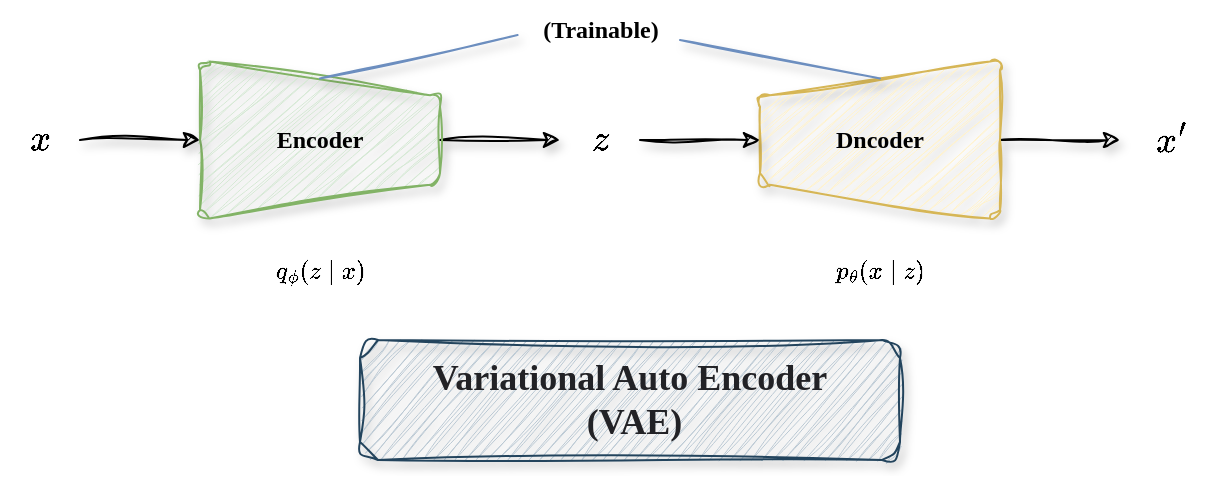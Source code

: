 <mxfile version="24.8.0" pages="2">
  <diagram name="VAE" id="jjXJwp8Yex_y8ALbM6vp">
    <mxGraphModel dx="1077" dy="648" grid="1" gridSize="10" guides="1" tooltips="1" connect="1" arrows="1" fold="1" page="1" pageScale="1" pageWidth="1169" pageHeight="827" math="1" shadow="0">
      <root>
        <mxCell id="0" />
        <mxCell id="1" parent="0" />
        <mxCell id="TUz3deqtGDAToWgcLmCs-22" style="edgeStyle=orthogonalEdgeStyle;rounded=0;orthogonalLoop=1;jettySize=auto;html=1;exitX=0.5;exitY=0;exitDx=0;exitDy=0;strokeColor=#000000;sketch=1;curveFitting=1;jiggle=2;shadow=1;fontFamily=字语青梅硬笔;" parent="1" source="TUz3deqtGDAToWgcLmCs-19" target="TUz3deqtGDAToWgcLmCs-21" edge="1">
          <mxGeometry relative="1" as="geometry" />
        </mxCell>
        <mxCell id="TUz3deqtGDAToWgcLmCs-19" value="&lt;b&gt;Encoder&lt;/b&gt;" style="verticalLabelPosition=middle;verticalAlign=middle;html=1;shape=trapezoid;perimeter=trapezoidPerimeter;whiteSpace=wrap;size=0.23;arcSize=10;flipV=1;labelPosition=center;align=center;rounded=1;shadow=1;direction=south;fillColor=#d5e8d4;strokeColor=#82b366;sketch=1;curveFitting=1;jiggle=2;fontFamily=字语青梅硬笔;" parent="1" vertex="1">
          <mxGeometry x="160" y="360" width="120" height="80" as="geometry" />
        </mxCell>
        <mxCell id="TUz3deqtGDAToWgcLmCs-29" style="edgeStyle=orthogonalEdgeStyle;rounded=0;orthogonalLoop=1;jettySize=auto;html=1;shadow=1;sketch=1;curveFitting=1;jiggle=2;fontFamily=字语青梅硬笔;" parent="1" source="TUz3deqtGDAToWgcLmCs-20" target="TUz3deqtGDAToWgcLmCs-28" edge="1">
          <mxGeometry relative="1" as="geometry" />
        </mxCell>
        <mxCell id="TUz3deqtGDAToWgcLmCs-20" value="&lt;b&gt;Dncoder&lt;/b&gt;" style="verticalLabelPosition=middle;verticalAlign=middle;html=1;shape=trapezoid;perimeter=trapezoidPerimeter;whiteSpace=wrap;size=0.23;arcSize=10;flipV=1;labelPosition=center;align=center;rounded=1;shadow=1;direction=north;fillColor=#fff2cc;strokeColor=#d6b656;sketch=1;curveFitting=1;jiggle=2;fontFamily=字语青梅硬笔;" parent="1" vertex="1">
          <mxGeometry x="440" y="360" width="120" height="80" as="geometry" />
        </mxCell>
        <mxCell id="TUz3deqtGDAToWgcLmCs-23" style="edgeStyle=orthogonalEdgeStyle;rounded=0;orthogonalLoop=1;jettySize=auto;html=1;entryX=0.5;entryY=0;entryDx=0;entryDy=0;strokeColor=#000000;sketch=1;curveFitting=1;jiggle=2;shadow=1;fontFamily=字语青梅硬笔;" parent="1" source="TUz3deqtGDAToWgcLmCs-21" target="TUz3deqtGDAToWgcLmCs-20" edge="1">
          <mxGeometry relative="1" as="geometry" />
        </mxCell>
        <mxCell id="TUz3deqtGDAToWgcLmCs-21" value="&lt;font style=&quot;font-size: 18px;&quot;&gt;`z`&lt;/font&gt;" style="text;html=1;align=center;verticalAlign=middle;resizable=0;points=[];autosize=1;strokeColor=none;fillColor=none;fontFamily=字语青梅硬笔;" parent="1" vertex="1">
          <mxGeometry x="340" y="380" width="40" height="40" as="geometry" />
        </mxCell>
        <mxCell id="TUz3deqtGDAToWgcLmCs-26" style="edgeStyle=orthogonalEdgeStyle;rounded=0;orthogonalLoop=1;jettySize=auto;html=1;entryX=0.5;entryY=1;entryDx=0;entryDy=0;shadow=1;sketch=1;curveFitting=1;jiggle=2;fontFamily=字语青梅硬笔;" parent="1" source="TUz3deqtGDAToWgcLmCs-25" target="TUz3deqtGDAToWgcLmCs-19" edge="1">
          <mxGeometry relative="1" as="geometry" />
        </mxCell>
        <mxCell id="TUz3deqtGDAToWgcLmCs-25" value="&lt;font style=&quot;font-size: 18px;&quot;&gt;`x`&lt;/font&gt;" style="text;html=1;align=center;verticalAlign=middle;resizable=0;points=[];autosize=1;strokeColor=none;fillColor=none;fontFamily=字语青梅硬笔;" parent="1" vertex="1">
          <mxGeometry x="60" y="380" width="40" height="40" as="geometry" />
        </mxCell>
        <mxCell id="TUz3deqtGDAToWgcLmCs-28" value="&lt;font style=&quot;font-size: 18px;&quot;&gt;`x^&#39;`&lt;/font&gt;" style="text;html=1;align=center;verticalAlign=middle;resizable=0;points=[];autosize=1;strokeColor=none;fillColor=none;fontFamily=字语青梅硬笔;" parent="1" vertex="1">
          <mxGeometry x="620" y="380" width="50" height="40" as="geometry" />
        </mxCell>
        <mxCell id="TUz3deqtGDAToWgcLmCs-30" value="`q_{\phi}(z|x)`" style="text;html=1;align=center;verticalAlign=middle;resizable=0;points=[];autosize=1;strokeColor=none;fillColor=none;fontFamily=字语青梅硬笔;" parent="1" vertex="1">
          <mxGeometry x="180" y="450" width="80" height="30" as="geometry" />
        </mxCell>
        <mxCell id="TUz3deqtGDAToWgcLmCs-31" value="`p_{\theta}(x|z)`" style="text;html=1;align=center;verticalAlign=middle;resizable=0;points=[];autosize=1;strokeColor=none;fillColor=none;fontFamily=字语青梅硬笔;" parent="1" vertex="1">
          <mxGeometry x="455" y="450" width="90" height="30" as="geometry" />
        </mxCell>
        <mxCell id="TUz3deqtGDAToWgcLmCs-32" value="&lt;font&gt;&lt;b&gt;(Trainable)&lt;/b&gt;&lt;/font&gt;" style="text;html=1;align=center;verticalAlign=middle;resizable=0;points=[];autosize=1;strokeColor=none;fillColor=none;fontFamily=字语青梅硬笔;" parent="1" vertex="1">
          <mxGeometry x="320" y="330" width="80" height="30" as="geometry" />
        </mxCell>
        <mxCell id="TUz3deqtGDAToWgcLmCs-33" value="" style="endArrow=none;html=1;rounded=0;shadow=1;sketch=1;curveFitting=1;jiggle=2;exitX=0;exitY=0.5;exitDx=0;exitDy=0;fillColor=#dae8fc;strokeColor=#6c8ebf;entryX=-0.015;entryY=0.584;entryDx=0;entryDy=0;entryPerimeter=0;fontFamily=字语青梅硬笔;" parent="1" source="TUz3deqtGDAToWgcLmCs-19" target="TUz3deqtGDAToWgcLmCs-32" edge="1">
          <mxGeometry width="50" height="50" relative="1" as="geometry">
            <mxPoint x="220" y="350" as="sourcePoint" />
            <mxPoint x="320" y="320" as="targetPoint" />
          </mxGeometry>
        </mxCell>
        <mxCell id="TUz3deqtGDAToWgcLmCs-35" value="" style="endArrow=none;html=1;rounded=0;entryX=1;entryY=0.667;entryDx=0;entryDy=0;entryPerimeter=0;exitX=1;exitY=0.5;exitDx=0;exitDy=0;shadow=1;sketch=1;curveFitting=1;jiggle=2;fillColor=#dae8fc;strokeColor=#6c8ebf;fontFamily=字语青梅硬笔;" parent="1" source="TUz3deqtGDAToWgcLmCs-20" target="TUz3deqtGDAToWgcLmCs-32" edge="1">
          <mxGeometry width="50" height="50" relative="1" as="geometry">
            <mxPoint x="510" y="350" as="sourcePoint" />
            <mxPoint x="560" y="300" as="targetPoint" />
          </mxGeometry>
        </mxCell>
        <mxCell id="TUz3deqtGDAToWgcLmCs-37" value="&lt;h1 class=&quot;title-article&quot; id=&quot;articleContentId&quot; style=&quot;box-sizing: border-box; outline: 0px; margin: 0px; padding: 0px; overflow-wrap: break-word; word-break: break-all; font-size: 18px;&quot;&gt;&lt;font color=&quot;#222226&quot; style=&quot;font-size: 18px;&quot;&gt;&lt;span style=&quot;font-variant-ligatures: common-ligatures;&quot;&gt;Variational Auto Encoder&lt;/span&gt;&lt;/font&gt;&lt;/h1&gt;&lt;h1 class=&quot;title-article&quot; id=&quot;articleContentId&quot; style=&quot;box-sizing: border-box; outline: 0px; margin: 0px; padding: 0px; overflow-wrap: break-word; word-break: break-all; font-size: 18px;&quot;&gt;&lt;font color=&quot;#222226&quot; style=&quot;font-size: 18px;&quot;&gt;&lt;span style=&quot;font-variant-ligatures: common-ligatures;&quot;&gt;&amp;nbsp;(VAE)&lt;/span&gt;&lt;/font&gt;&lt;br&gt;&lt;/h1&gt;" style="rounded=1;whiteSpace=wrap;html=1;sketch=1;curveFitting=1;jiggle=2;glass=0;shadow=1;fillColor=#bac8d3;strokeColor=#23445d;fontFamily=字语青梅硬笔;" parent="1" vertex="1">
          <mxGeometry x="240" y="500" width="270" height="60" as="geometry" />
        </mxCell>
      </root>
    </mxGraphModel>
  </diagram>
  <diagram id="wz8EFcy0Fja30lx42I_F" name="Diffusion model">
    <mxGraphModel dx="893" dy="537" grid="1" gridSize="10" guides="1" tooltips="1" connect="1" arrows="1" fold="1" page="1" pageScale="1" pageWidth="1169" pageHeight="827" math="1" shadow="0">
      <root>
        <mxCell id="0" />
        <mxCell id="1" parent="0" />
        <mxCell id="OEYq5DGIKir6SveBL2qX-1" value="&lt;font style=&quot;font-size: 18px;&quot;&gt;Forward process&lt;/font&gt;" style="text;html=1;align=center;verticalAlign=middle;resizable=0;points=[];autosize=1;strokeColor=none;fillColor=none;fontSize=24;fontStyle=1;fontFamily=字语青梅硬笔;" parent="1" vertex="1">
          <mxGeometry x="500" y="200" width="120" height="40" as="geometry" />
        </mxCell>
        <mxCell id="OEYq5DGIKir6SveBL2qX-2" value="&lt;font style=&quot;font-size: 24px;&quot;&gt;`x_0`&lt;/font&gt;" style="text;html=1;align=center;verticalAlign=middle;resizable=0;points=[];autosize=1;strokeColor=none;fillColor=none;" parent="1" vertex="1">
          <mxGeometry x="280" y="260" width="80" height="40" as="geometry" />
        </mxCell>
        <mxCell id="OEYq5DGIKir6SveBL2qX-3" value="&lt;font style=&quot;font-size: 24px;&quot;&gt;`x_1`&lt;/font&gt;" style="text;html=1;align=center;verticalAlign=middle;resizable=0;points=[];autosize=1;strokeColor=none;fillColor=none;" parent="1" vertex="1">
          <mxGeometry x="440" y="260" width="80" height="40" as="geometry" />
        </mxCell>
        <mxCell id="YNjl10qvKsxLGet_-_s1-1" value="&lt;font style=&quot;font-size: 24px;&quot;&gt;`\cdots`&lt;/font&gt;" style="text;html=1;align=center;verticalAlign=middle;resizable=0;points=[];autosize=1;strokeColor=none;fillColor=none;" vertex="1" parent="1">
          <mxGeometry x="591" y="260" width="100" height="40" as="geometry" />
        </mxCell>
        <mxCell id="YNjl10qvKsxLGet_-_s1-2" value="&lt;font style=&quot;font-size: 24px;&quot; face=&quot;字语青梅硬笔&quot;&gt;`x_T`&lt;/font&gt;" style="text;html=1;align=center;verticalAlign=middle;resizable=0;points=[];autosize=1;strokeColor=none;fillColor=none;" vertex="1" parent="1">
          <mxGeometry x="770" y="260" width="60" height="40" as="geometry" />
        </mxCell>
        <mxCell id="YNjl10qvKsxLGet_-_s1-4" value="" style="endArrow=classic;html=1;rounded=0;entryX=-0.008;entryY=0.242;entryDx=0;entryDy=0;entryPerimeter=0;fillColor=#d5e8d4;strokeColor=#82b366;endFill=1;sketch=1;curveFitting=1;jiggle=2;shadow=1;align=center;" edge="1" parent="1" target="OEYq5DGIKir6SveBL2qX-3">
          <mxGeometry width="50" height="50" relative="1" as="geometry">
            <mxPoint x="360" y="270" as="sourcePoint" />
            <mxPoint x="400" y="220" as="targetPoint" />
          </mxGeometry>
        </mxCell>
        <mxCell id="YNjl10qvKsxLGet_-_s1-6" value="" style="endArrow=classic;html=1;rounded=0;entryX=-0.008;entryY=0.242;entryDx=0;entryDy=0;entryPerimeter=0;fillColor=#d5e8d4;strokeColor=#82b366;endFill=1;sketch=1;curveFitting=1;jiggle=2;shadow=1;align=center;" edge="1" parent="1">
          <mxGeometry width="50" height="50" relative="1" as="geometry">
            <mxPoint x="520" y="270" as="sourcePoint" />
            <mxPoint x="599" y="270" as="targetPoint" />
          </mxGeometry>
        </mxCell>
        <mxCell id="YNjl10qvKsxLGet_-_s1-7" value="" style="endArrow=classic;html=1;rounded=0;entryX=-0.008;entryY=0.242;entryDx=0;entryDy=0;entryPerimeter=0;fillColor=#d5e8d4;strokeColor=#82b366;endFill=1;sketch=1;curveFitting=1;jiggle=2;shadow=1;align=center;" edge="1" parent="1">
          <mxGeometry width="50" height="50" relative="1" as="geometry">
            <mxPoint x="681" y="270" as="sourcePoint" />
            <mxPoint x="760" y="270" as="targetPoint" />
          </mxGeometry>
        </mxCell>
        <mxCell id="YNjl10qvKsxLGet_-_s1-9" value="" style="endArrow=none;html=1;rounded=0;entryX=-0.008;entryY=0.242;entryDx=0;entryDy=0;entryPerimeter=0;fillColor=#dae8fc;strokeColor=#6c8ebf;endFill=0;sketch=1;curveFitting=1;jiggle=2;shadow=1;startArrow=classic;startFill=1;align=center;" edge="1" parent="1">
          <mxGeometry width="50" height="50" relative="1" as="geometry">
            <mxPoint x="360" y="290.32" as="sourcePoint" />
            <mxPoint x="439" y="290.32" as="targetPoint" />
          </mxGeometry>
        </mxCell>
        <mxCell id="YNjl10qvKsxLGet_-_s1-10" value="" style="endArrow=none;html=1;rounded=0;entryX=-0.008;entryY=0.242;entryDx=0;entryDy=0;entryPerimeter=0;fillColor=#dae8fc;strokeColor=#6c8ebf;endFill=0;sketch=1;curveFitting=1;jiggle=2;shadow=1;startArrow=classic;startFill=1;align=center;" edge="1" parent="1">
          <mxGeometry width="50" height="50" relative="1" as="geometry">
            <mxPoint x="520" y="290.32" as="sourcePoint" />
            <mxPoint x="599" y="290.32" as="targetPoint" />
          </mxGeometry>
        </mxCell>
        <mxCell id="YNjl10qvKsxLGet_-_s1-11" value="" style="endArrow=none;html=1;rounded=0;entryX=-0.008;entryY=0.242;entryDx=0;entryDy=0;entryPerimeter=0;fillColor=#dae8fc;strokeColor=#6c8ebf;endFill=0;sketch=1;curveFitting=1;jiggle=2;shadow=1;startArrow=classic;startFill=1;align=center;" edge="1" parent="1">
          <mxGeometry width="50" height="50" relative="1" as="geometry">
            <mxPoint x="680" y="290.32" as="sourcePoint" />
            <mxPoint x="759" y="290.32" as="targetPoint" />
          </mxGeometry>
        </mxCell>
        <mxCell id="YNjl10qvKsxLGet_-_s1-12" value="&lt;font style=&quot;font-size: 18px;&quot;&gt;Reverse process&lt;/font&gt;" style="text;html=1;align=center;verticalAlign=middle;resizable=0;points=[];autosize=1;strokeColor=none;fillColor=none;fontSize=24;fontStyle=1;fontFamily=字语青梅硬笔;" vertex="1" parent="1">
          <mxGeometry x="500" y="320" width="120" height="40" as="geometry" />
        </mxCell>
        <mxCell id="MSuxqcCir_BakUSESwBf-1" value="&lt;h1 class=&quot;title-article&quot; id=&quot;articleContentId&quot; style=&quot;box-sizing: border-box; outline: 0px; margin: 0px; padding: 0px; overflow-wrap: break-word; word-break: break-all;&quot;&gt;&lt;font color=&quot;#222226&quot;&gt;&lt;span style=&quot;font-size: 18px; font-variant-ligatures: common-ligatures;&quot;&gt;Diffusion model&lt;/span&gt;&lt;/font&gt;&lt;br&gt;&lt;/h1&gt;" style="rounded=1;whiteSpace=wrap;html=1;sketch=1;curveFitting=1;jiggle=2;glass=0;shadow=1;fillColor=#bac8d3;strokeColor=#23445d;fontStyle=1;fontFamily=字语青梅硬笔;align=center;" vertex="1" parent="1">
          <mxGeometry x="425" y="384" width="270" height="60" as="geometry" />
        </mxCell>
        <mxCell id="K3wkaNEohfkbaMRmOYCO-1" value="&lt;font face=&quot;字语青梅硬笔&quot;&gt;Fixed&lt;/font&gt;" style="text;html=1;align=center;verticalAlign=middle;resizable=0;points=[];autosize=1;strokeColor=none;fillColor=none;fontStyle=1" vertex="1" parent="1">
          <mxGeometry x="795" y="210" width="50" height="30" as="geometry" />
        </mxCell>
        <mxCell id="K3wkaNEohfkbaMRmOYCO-2" value="&lt;span&gt;Trainable&lt;/span&gt;" style="text;html=1;align=center;verticalAlign=middle;resizable=0;points=[];autosize=1;strokeColor=none;fillColor=none;fontStyle=1;fontFamily=字语青梅硬笔;" vertex="1" parent="1">
          <mxGeometry x="800" y="320" width="60" height="30" as="geometry" />
        </mxCell>
        <mxCell id="UczJA7iD86EAQlHtukqN-1" value="" style="endArrow=classic;html=1;rounded=0;sketch=1;curveFitting=1;jiggle=2;shadow=1;fillColor=#f8cecc;strokeColor=#b85450;align=center;" edge="1" parent="1">
          <mxGeometry width="50" height="50" relative="1" as="geometry">
            <mxPoint x="720" y="260" as="sourcePoint" />
            <mxPoint x="790" y="230" as="targetPoint" />
          </mxGeometry>
        </mxCell>
        <mxCell id="UczJA7iD86EAQlHtukqN-2" value="" style="endArrow=classic;html=1;rounded=0;sketch=1;curveFitting=1;jiggle=2;shadow=1;fillColor=#f8cecc;strokeColor=#b85450;align=center;" edge="1" parent="1">
          <mxGeometry width="50" height="50" relative="1" as="geometry">
            <mxPoint x="720" y="300" as="sourcePoint" />
            <mxPoint x="790" y="330" as="targetPoint" />
          </mxGeometry>
        </mxCell>
      </root>
    </mxGraphModel>
  </diagram>
</mxfile>
